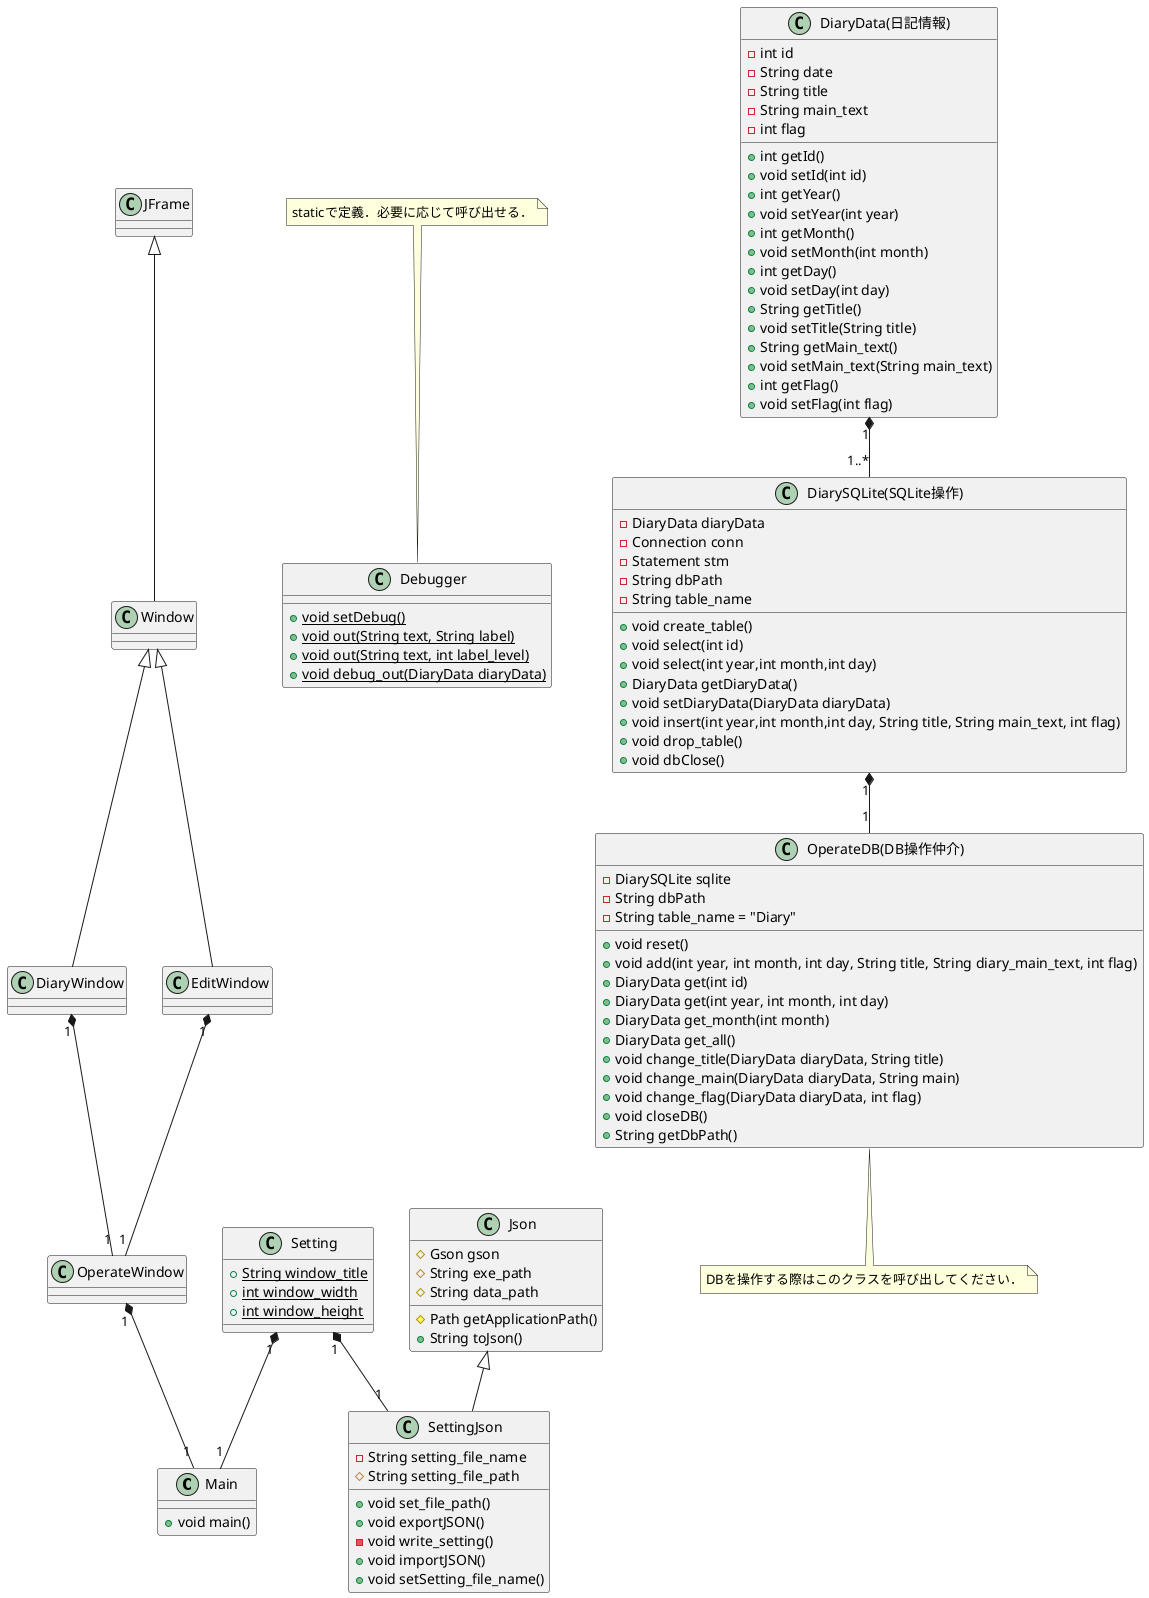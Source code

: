 @startuml
' クラス定義
class Main {
    + void main()
}

class JFrame{
}

class Window{

}

class DiaryWindow {

}

class EditWindow {
}

class OperateWindow {
}

class Json {
    # Gson gson
    # String exe_path
    # String data_path
    # Path getApplicationPath()
    + String toJson()
}

class Setting {
    {static}+ String window_title
    {static}+ int window_width
    {static}+ int window_height
}

class SettingJson {    
    - String setting_file_name
    # String setting_file_path
    + void set_file_path()
    + void exportJSON()
    - void write_setting()
    + void importJSON()
    + void setSetting_file_name()
}

class Debugger{
    {static}+ void setDebug()
    {static}+ void out(String text, String label)
    {static}+ void out(String text, int label_level)
    {static}+ void debug_out(DiaryData diaryData)
}

note top of Debugger
     staticで定義．必要に応じて呼び出せる．
end note


' DB関連

class "DiarySQLite(SQLite操作)" as DiarySQLite{
    - DiaryData diaryData
    - Connection conn
    - Statement stm
    - String dbPath
    - String table_name

    + void create_table() 
    + void select(int id)
    + void select(int year,int month,int day)
    + DiaryData getDiaryData()
    + void setDiaryData(DiaryData diaryData)
    + void insert(int year,int month,int day, String title, String main_text, int flag)
    + void drop_table()
    + void dbClose()
}

class "DiaryData(日記情報)" as DiaryData{
    - int id
    - String date
    - String title
    - String main_text
    - int flag

    + int getId()
    + void setId(int id)
    + int getYear()
    + void setYear(int year)
    + int getMonth()
    + void setMonth(int month)
    + int getDay()
    + void setDay(int day)
    + String getTitle()
    + void setTitle(String title)
    + String getMain_text()
    + void setMain_text(String main_text)
    + int getFlag()
    + void setFlag(int flag) 
}

class "OperateDB(DB操作仲介)" as OperateDB{
    - DiarySQLite sqlite
    - String dbPath
    - String table_name = "Diary"

    + void reset()
    + void add(int year, int month, int day, String title, String diary_main_text, int flag)
    + DiaryData get(int id)
    + DiaryData get(int year, int month, int day)
    + DiaryData get_month(int month) 
    + DiaryData get_all()
    + void change_title(DiaryData diaryData, String title)
    + void change_main(DiaryData diaryData, String main)
    + void change_flag(DiaryData diaryData, int flag)
    + void closeDB()
    + String getDbPath()
}

note bottom of OperateDB
    DBを操作する際はこのクラスを呼び出してください．
end note



' 関係
' Json <|-- SettingJson : 継承
Json <|-- SettingJson
JFrame <|-- Window
Window <|-- DiaryWindow
Window <|-- EditWindow
DiaryWindow "1" *-- "1" OperateWindow
EditWindow "1" *-- "1" OperateWindow
OperateWindow "1" *-- "1" Main
Setting "1" *-- "1" SettingJson
Setting "1" *-- "1" Main
DiaryData "1" *-- "1..*" DiarySQLite
DiarySQLite "1" *-- "1" OperateDB
@enduml
